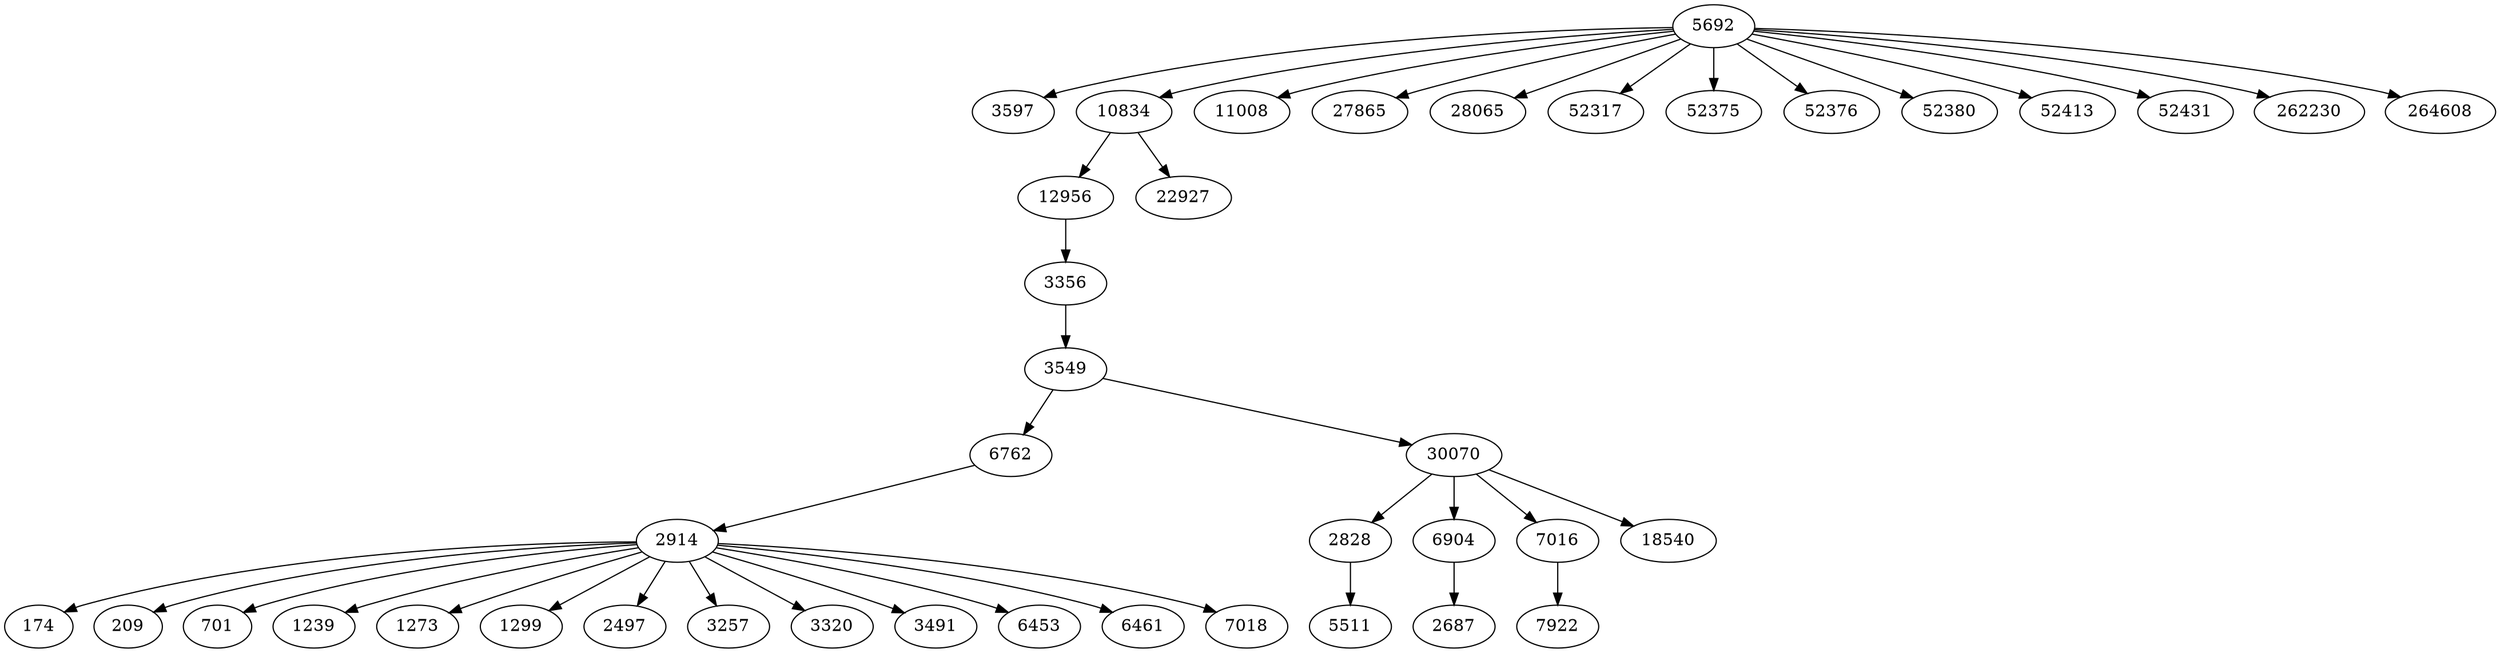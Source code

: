 digraph {
  // Node definitions.
  174;
  209;
  701;
  1239;
  1273;
  1299;
  2497;
  2687;
  2828;
  2914;
  3257;
  3320;
  3356;
  3491;
  3549;
  3597;
  5511;
  5692;
  6453;
  6461;
  6762;
  6904;
  7016;
  7018;
  7922;
  10834;
  11008;
  12956;
  18540;
  22927;
  27865;
  28065;
  30070;
  52317;
  52375;
  52376;
  52380;
  52413;
  52431;
  262230;
  264608;

  // Edge definitions.
  2828 -> 5511;
  2914 -> 174;
  2914 -> 209;
  2914 -> 701;
  2914 -> 1239;
  2914 -> 1273;
  2914 -> 1299;
  2914 -> 2497;
  2914 -> 3257;
  2914 -> 3320;
  2914 -> 3491;
  2914 -> 6453;
  2914 -> 6461;
  2914 -> 7018;
  3356 -> 3549;
  3549 -> 6762;
  3549 -> 30070;
  5692 -> 3597;
  5692 -> 10834;
  5692 -> 11008;
  5692 -> 27865;
  5692 -> 28065;
  5692 -> 52317;
  5692 -> 52375;
  5692 -> 52376;
  5692 -> 52380;
  5692 -> 52413;
  5692 -> 52431;
  5692 -> 262230;
  5692 -> 264608;
  6762 -> 2914;
  6904 -> 2687;
  7016 -> 7922;
  10834 -> 12956;
  10834 -> 22927;
  12956 -> 3356;
  30070 -> 2828;
  30070 -> 6904;
  30070 -> 7016;
  30070 -> 18540;
}
